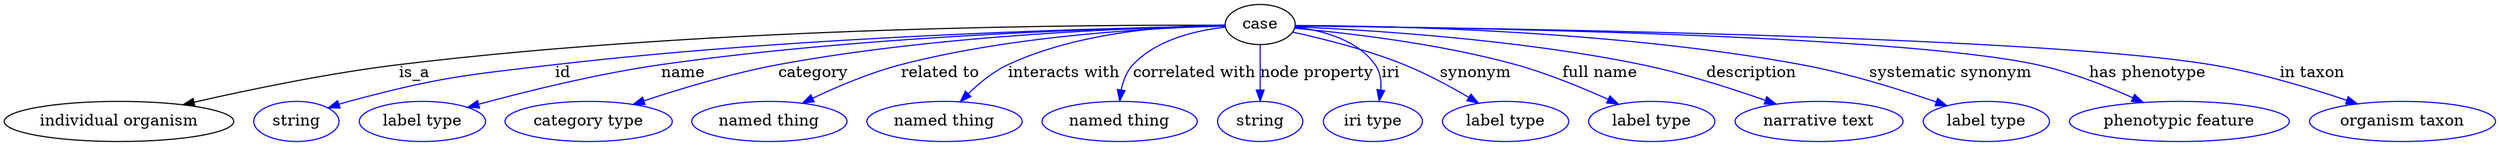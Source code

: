 digraph {
	graph [bb="0,0,1821.5,123"];
	node [label="\N"];
	case	 [height=0.5,
		label=case,
		pos="919.89,105",
		width=0.75];
	"individual organism"	 [height=0.5,
		pos="81.893,18",
		width=2.2748];
	case -> "individual organism"	 [label=is_a,
		lp="302.89,61.5",
		pos="e,130.62,32.492 892.82,104.1 788.24,100.53 410.58,86.665 291.89,69 240.02,61.279 182.18,46.783 140.35,35.213"];
	id	 [color=blue,
		height=0.5,
		label=string,
		pos="211.89,18",
		width=0.84854];
	case -> id	 [color=blue,
		label=id,
		lp="416.39,61.5",
		pos="e,235.67,29.72 892.72,104.36 816.43,102.28 593.85,94.34 410.89,69 339.4,59.099 320.54,58.274 251.89,36 249.63,35.266 247.33,34.444 \
245.02,33.565",
		style=solid];
	name	 [color=blue,
		height=0.5,
		label="label type",
		pos="305.89,18",
		width=1.2638];
	case -> name	 [color=blue,
		label=name,
		lp="511.39,61.5",
		pos="e,340.39,29.736 892.68,104.15 825.11,101.73 644.44,93.311 495.89,69 434.94,59.024 420.29,52.952 360.89,36 357.35,34.989 353.7,33.899 \
350.03,32.772",
		style=solid];
	category	 [color=blue,
		height=0.5,
		label="category type",
		pos="427.89,18",
		width=1.6249];
	case -> category	 [color=blue,
		label=category,
		lp="605.39,61.5",
		pos="e,463.69,32.281 892.85,104.08 835.13,101.68 695.81,93.633 581.89,69 544.51,60.916 503.45,47.057 473.14,35.825",
		style=solid];
	"related to"	 [color=blue,
		height=0.5,
		label="named thing",
		pos="559.89,18",
		width=1.5346];
	case -> "related to"	 [color=blue,
		label="related to",
		lp="695.89,61.5",
		pos="e,587.95,33.79 892.7,103.67 846.18,100.83 748.71,92.399 669.89,69 644.69,61.519 617.9,49.202 597.07,38.546",
		style=solid];
	"interacts with"	 [color=blue,
		height=0.5,
		label="named thing",
		pos="687.89,18",
		width=1.5346];
	case -> "interacts with"	 [color=blue,
		label="interacts with",
		lp="783.89,61.5",
		pos="e,703.75,35.735 892.74,103.56 857.47,100.78 794.75,92.649 746.89,69 733.74,62.499 721.15,52.362 711,42.833",
		style=solid];
	"correlated with"	 [color=blue,
		height=0.5,
		label="named thing",
		pos="815.89,18",
		width=1.5346];
	case -> "correlated with"	 [color=blue,
		label="correlated with",
		lp="874.89,61.5",
		pos="e,818.59,36.453 893.71,99.986 874.76,95.089 849.79,85.828 833.89,69 827.93,62.691 823.93,54.29 821.25,46.13",
		style=solid];
	"node property"	 [color=blue,
		height=0.5,
		label=string,
		pos="919.89,18",
		width=0.84854];
	case -> "node property"	 [color=blue,
		label="node property",
		lp="957.89,61.5",
		pos="e,919.89,36.003 919.89,86.974 919.89,75.192 919.89,59.561 919.89,46.158",
		style=solid];
	iri	 [color=blue,
		height=0.5,
		label="iri type",
		pos="1004.9,18",
		width=1.011];
	case -> iri	 [color=blue,
		label=iri,
		lp="1010.4,61.5",
		pos="e,1006.1,36.134 945.72,99.59 962.93,94.601 984.57,85.397 996.89,69 1001.8,62.524 1004.2,54.263 1005.3,46.285",
		style=solid];
	synonym	 [color=blue,
		height=0.5,
		label="label type",
		pos="1104.9,18",
		width=1.2638];
	case -> synonym	 [color=blue,
		label=synonym,
		lp="1073.4,61.5",
		pos="e,1082.1,33.604 944.95,97.635 965.74,91.156 995.85,80.915 1020.9,69 1038.9,60.423 1058,49.029 1073.4,39.187",
		style=solid];
	"full name"	 [color=blue,
		height=0.5,
		label="label type",
		pos="1213.9,18",
		width=1.2638];
	case -> "full name"	 [color=blue,
		label="full name",
		lp="1167.4,61.5",
		pos="e,1186.8,32.652 946.76,101.74 982.88,96.905 1048.8,86.469 1102.9,69 1128.7,60.652 1156.5,47.895 1177.8,37.229",
		style=solid];
	description	 [color=blue,
		height=0.5,
		label="narrative text",
		pos="1334.9,18",
		width=1.6068];
	case -> description	 [color=blue,
		label=description,
		lp="1275.4,61.5",
		pos="e,1301.5,32.872 947.11,103.53 997.32,100.38 1107.7,91.328 1197.9,69 1230.3,60.992 1265.5,47.773 1292.1,36.8",
		style=solid];
	"systematic synonym"	 [color=blue,
		height=0.5,
		label="label type",
		pos="1455.9,18",
		width=1.2638];
	case -> "systematic synonym"	 [color=blue,
		label="systematic synonym",
		lp="1419.9,61.5",
		pos="e,1424.9,31.308 946.93,103.37 1023.4,98.606 1240.3,84.13 1309.9,69 1346.5,61.032 1386.7,46.572 1415.6,35.078",
		style=solid];
	"has phenotype"	 [color=blue,
		height=0.5,
		label="phenotypic feature",
		pos="1595.9,18",
		width=2.1304];
	case -> "has phenotype"	 [color=blue,
		label="has phenotype",
		lp="1562.4,61.5",
		pos="e,1565.9,34.681 947.1,104.51 1044.7,102.54 1377,94.102 1479.9,69 1506.6,62.478 1534.9,50.148 1556.9,39.245",
		style=solid];
	"in taxon"	 [color=blue,
		height=0.5,
		label="organism taxon",
		pos="1755.9,18",
		width=1.8234];
	case -> "in taxon"	 [color=blue,
		label="in taxon",
		lp="1682.4,61.5",
		pos="e,1720.3,33.223 947.22,104.57 1058.3,102.66 1476.3,93.928 1605.9,69 1642.1,62.043 1681.4,48.416 1710.7,36.998",
		style=solid];
}
